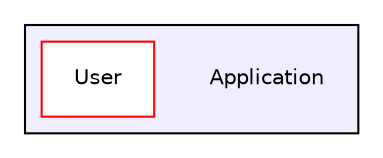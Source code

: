 digraph "Application" {
  compound=true
  node [ fontsize="10", fontname="Helvetica"];
  edge [ labelfontsize="10", labelfontname="Helvetica"];
  subgraph clusterdir_cdcee010420be67b169ffb8aacdf586c {
    graph [ bgcolor="#eeeeff", pencolor="black", label="" URL="dir_cdcee010420be67b169ffb8aacdf586c.html"];
    dir_cdcee010420be67b169ffb8aacdf586c [shape=plaintext label="Application"];
    dir_2a26a320998a2a6a516c041be8ee1b4c [shape=box label="User" color="red" fillcolor="white" style="filled" URL="dir_2a26a320998a2a6a516c041be8ee1b4c.html"];
  }
}
